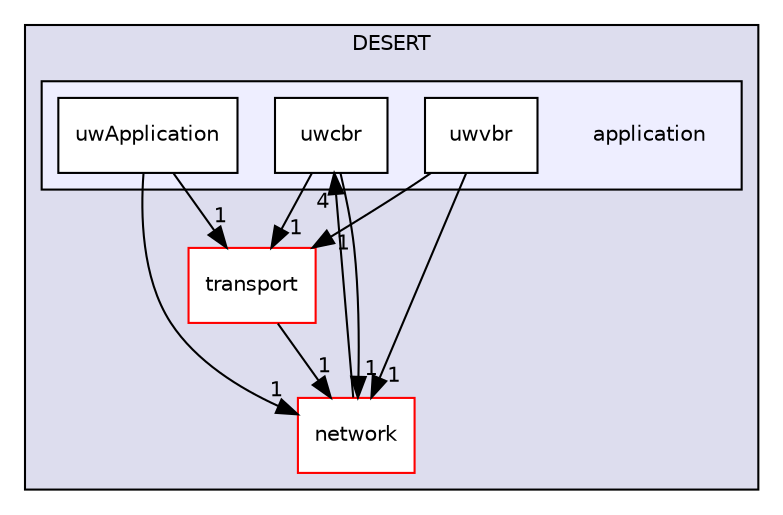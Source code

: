 digraph "application" {
  compound=true
  node [ fontsize="10", fontname="Helvetica"];
  edge [ labelfontsize="10", labelfontname="Helvetica"];
  subgraph clusterdir_e7958754c60e4a9db517b80ac9bd8bbf {
    graph [ bgcolor="#ddddee", pencolor="black", label="DESERT" fontname="Helvetica", fontsize="10", URL="dir_e7958754c60e4a9db517b80ac9bd8bbf.html"]
  dir_bce92bcee51198345c21c8b524b3c6a2 [shape=box label="network" fillcolor="white" style="filled" color="red" URL="dir_bce92bcee51198345c21c8b524b3c6a2.html"];
  dir_ab3aa2eec868fc279541b9b5fcbc85e4 [shape=box label="transport" fillcolor="white" style="filled" color="red" URL="dir_ab3aa2eec868fc279541b9b5fcbc85e4.html"];
  subgraph clusterdir_b285d5add5de2cf6cecd6895cc1a282d {
    graph [ bgcolor="#eeeeff", pencolor="black", label="" URL="dir_b285d5add5de2cf6cecd6895cc1a282d.html"];
    dir_b285d5add5de2cf6cecd6895cc1a282d [shape=plaintext label="application"];
  dir_f55f6dcbff248d25e47232f80acd4844 [shape=box label="uwApplication" fillcolor="white" style="filled" URL="dir_f55f6dcbff248d25e47232f80acd4844.html"];
  dir_0ce6325756822c294bd9517e6a0f82e2 [shape=box label="uwcbr" fillcolor="white" style="filled" URL="dir_0ce6325756822c294bd9517e6a0f82e2.html"];
  dir_7144a8ce23c9cd938b85ca521249f5cb [shape=box label="uwvbr" fillcolor="white" style="filled" URL="dir_7144a8ce23c9cd938b85ca521249f5cb.html"];
  }
  }
  dir_7144a8ce23c9cd938b85ca521249f5cb->dir_ab3aa2eec868fc279541b9b5fcbc85e4 [headlabel="1", labeldistance=1.5 headhref="dir_000008_000018.html"];
  dir_7144a8ce23c9cd938b85ca521249f5cb->dir_bce92bcee51198345c21c8b524b3c6a2 [headlabel="1", labeldistance=1.5 headhref="dir_000008_000012.html"];
  dir_f55f6dcbff248d25e47232f80acd4844->dir_ab3aa2eec868fc279541b9b5fcbc85e4 [headlabel="1", labeldistance=1.5 headhref="dir_000009_000018.html"];
  dir_f55f6dcbff248d25e47232f80acd4844->dir_bce92bcee51198345c21c8b524b3c6a2 [headlabel="1", labeldistance=1.5 headhref="dir_000009_000012.html"];
  dir_ab3aa2eec868fc279541b9b5fcbc85e4->dir_bce92bcee51198345c21c8b524b3c6a2 [headlabel="1", labeldistance=1.5 headhref="dir_000018_000012.html"];
  dir_bce92bcee51198345c21c8b524b3c6a2->dir_0ce6325756822c294bd9517e6a0f82e2 [headlabel="4", labeldistance=1.5 headhref="dir_000012_000007.html"];
  dir_0ce6325756822c294bd9517e6a0f82e2->dir_ab3aa2eec868fc279541b9b5fcbc85e4 [headlabel="1", labeldistance=1.5 headhref="dir_000007_000018.html"];
  dir_0ce6325756822c294bd9517e6a0f82e2->dir_bce92bcee51198345c21c8b524b3c6a2 [headlabel="1", labeldistance=1.5 headhref="dir_000007_000012.html"];
}
